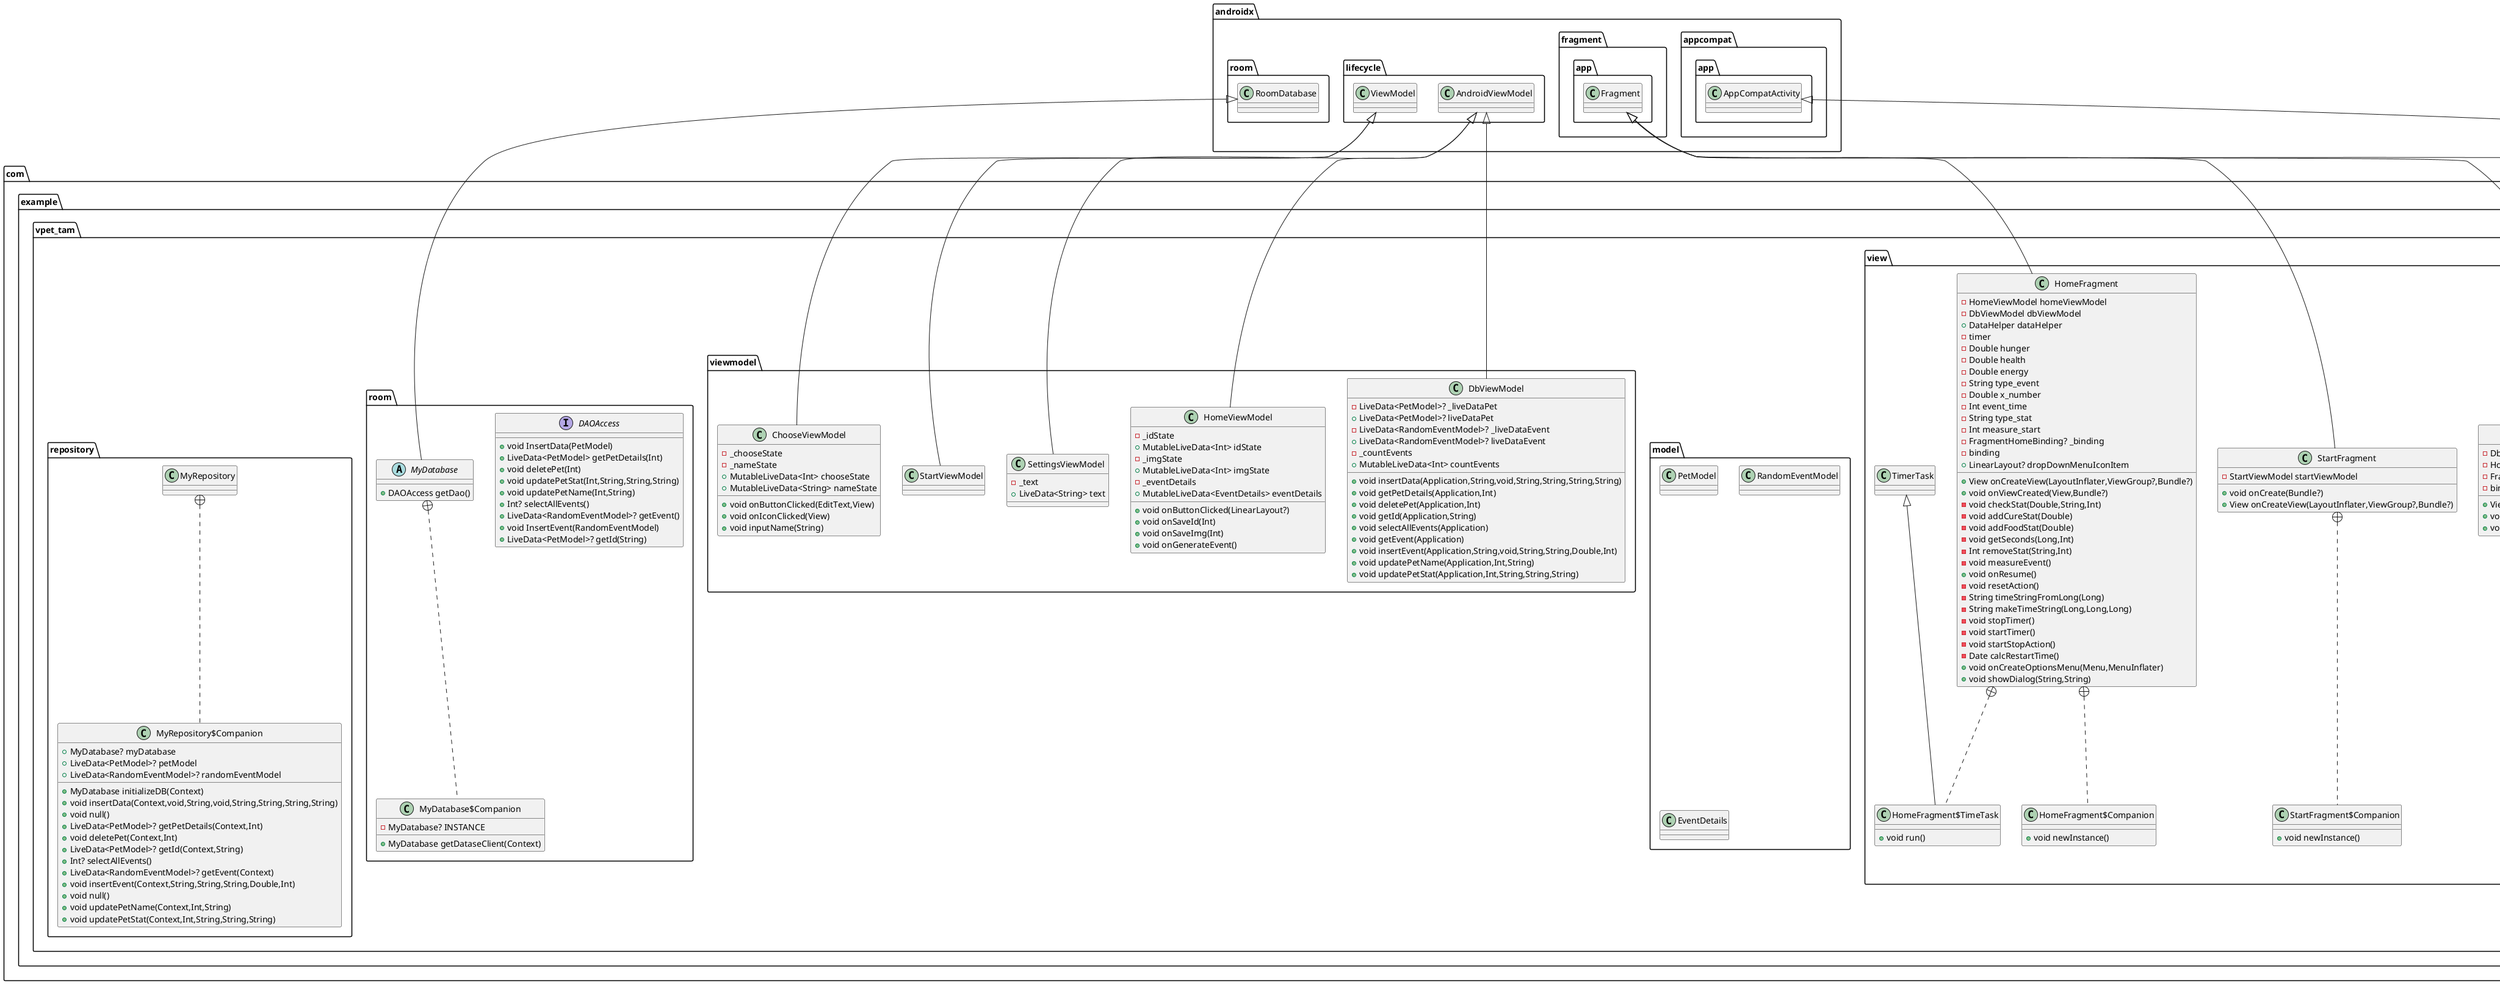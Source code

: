 @startuml
class com.example.vpet_tam.genrandom.DataHelper$Companion {
+  PREF
+  START_TIME_KEY
+  STOP_TIME_KEY
+  COUNTING_KEY
}

class com.example.vpet_tam.genrandom.DataHelper {
- SharedPreferences shPref
-  dateFormat
-  timerCounting
- Date? startTime
- Date? stopTime
+ void null()
+ Date? startTime()
+ void setStartTime(Date?)
+ Date? stopTime()
+ void setStopTime(Date?)
+ Boolean timerCounting()
+ void setTimerCounting(Boolean)
}


class com.example.vpet_tam.view.ChooseFragment$Companion {
+ void newInstance()
}

class com.example.vpet_tam.view.ChooseFragment {
- ChooseViewModel chooseViewModel
- DbViewModel dbViewModel
- HomeViewModel homeViewModel
- FragmentChooseBinding? _binding
- Int image
- String name
- Int id
-  binding
+ View onCreateView(LayoutInflater,ViewGroup?,Bundle?)
+ void onViewCreated(View,Bundle?)
}


class com.example.vpet_tam.view.MainActivity {
- ActivityMainBinding binding
+ void onCreate(Bundle?)
+ void onResume()
+ void onPause()
}


class com.example.vpet_tam.model.PetModel {
}
class com.example.vpet_tam.viewmodel.DbViewModel {
- LiveData<PetModel>? _liveDataPet
+ LiveData<PetModel>? liveDataPet
- LiveData<RandomEventModel>? _liveDataEvent
+ LiveData<RandomEventModel>? liveDataEvent
-  _countEvents
+ MutableLiveData<Int> countEvents
+ void insertData(Application,String,void,String,String,String,String)
+ void getPetDetails(Application,Int)
+ void deletePet(Application,Int)
+ void getId(Application,String)
+ void selectAllEvents(Application)
+ void getEvent(Application)
+ void insertEvent(Application,String,void,String,String,Double,Int)
+ void updatePetName(Application,Int,String)
+ void updatePetStat(Application,Int,String,String,String)
}


class com.example.vpet_tam.view.SettingsFragment$Companion {
+ Int id_check
+ Int save_img
+  flag
+  gen
+  flag_event
+ void newInstance()
}


class com.example.vpet_tam.view.SettingsFragment {
- DbViewModel dbViewModel
- HomeViewModel homeViewModel
- FragmentSettingsBinding? _binding
-  binding
+ View onCreateView(LayoutInflater,ViewGroup?,Bundle?)
+ void onViewCreated(View,Bundle?)
+ void onDestroyView()
}


class com.example.vpet_tam.view.StartFragment$Companion {
+ void newInstance()
}

class com.example.vpet_tam.view.StartFragment {
- StartViewModel startViewModel
+ void onCreate(Bundle?)
+ View onCreateView(LayoutInflater,ViewGroup?,Bundle?)
}


interface com.example.vpet_tam.room.DAOAccess {
+ void InsertData(PetModel)
+ LiveData<PetModel> getPetDetails(Int)
+ void deletePet(Int)
+ void updatePetStat(Int,String,String,String)
+ void updatePetName(Int,String)
+ Int? selectAllEvents()
+ LiveData<RandomEventModel>? getEvent()
+ void InsertEvent(RandomEventModel)
+ LiveData<PetModel>? getId(String)
}

class com.example.vpet_tam.viewmodel.HomeViewModel {
-  _idState
+ MutableLiveData<Int> idState
-  _imgState
+ MutableLiveData<Int> imgState
-  _eventDetails
+ MutableLiveData<EventDetails> eventDetails
+ void onButtonClicked(LinearLayout?)
+ void onSaveId(Int)
+ void onSaveImg(Int)
+ void onGenerateEvent()
}


class com.example.vpet_tam.model.RandomEventModel {
}
class com.example.vpet_tam.viewmodel.SettingsViewModel {
-  _text
+ LiveData<String> text
}

class com.example.vpet_tam.viewmodel.StartViewModel {
}
class com.example.vpet_tam.view.HomeFragment$Companion {
+ void newInstance()
}

class com.example.vpet_tam.view.HomeFragment$TimeTask {
+ void run()
}

class com.example.vpet_tam.view.HomeFragment {
- HomeViewModel homeViewModel
- DbViewModel dbViewModel
+ DataHelper dataHelper
-  timer
- Double hunger
- Double health
- Double energy
- String type_event
- Double x_number
- Int event_time
- String type_stat
- Int measure_start
- FragmentHomeBinding? _binding
-  binding
+ LinearLayout? dropDownMenuIconItem
+ View onCreateView(LayoutInflater,ViewGroup?,Bundle?)
+ void onViewCreated(View,Bundle?)
- void checkStat(Double,String,Int)
- void addCureStat(Double)
- void addFoodStat(Double)
- void getSeconds(Long,Int)
- Int removeStat(String,Int)
- void measureEvent()
+ void onResume()
- void resetAction()
- String timeStringFromLong(Long)
- String makeTimeString(Long,Long,Long)
- void stopTimer()
- void startTimer()
- void startStopAction()
- Date calcRestartTime()
+ void onCreateOptionsMenu(Menu,MenuInflater)
+ void showDialog(String,String)
}


class com.example.vpet_tam.viewmodel.ChooseViewModel {
-  _chooseState
-  _nameState
+ MutableLiveData<Int> chooseState
+ MutableLiveData<String> nameState
+ void onButtonClicked(EditText,View)
+ void onIconClicked(View)
+ void inputName(String)
}


class com.example.vpet_tam.model.EventDetails {
}
class com.example.vpet_tam.repository.MyRepository$Companion {
+ MyDatabase? myDatabase
+ LiveData<PetModel>? petModel
+ LiveData<RandomEventModel>? randomEventModel
+ MyDatabase initializeDB(Context)
+ void insertData(Context,void,String,void,String,String,String,String)
+ void null()
+ LiveData<PetModel>? getPetDetails(Context,Int)
+ void deletePet(Context,Int)
+ LiveData<PetModel>? getId(Context,String)
+ Int? selectAllEvents()
+ LiveData<RandomEventModel>? getEvent(Context)
+ void insertEvent(Context,String,String,String,Double,Int)
+ void null()
+ void updatePetName(Context,Int,String)
+ void updatePetStat(Context,Int,String,String,String)
}


class com.example.vpet_tam.repository.MyRepository {
}
class com.example.vpet_tam.room.MyDatabase$Companion {
- MyDatabase? INSTANCE
+ MyDatabase getDataseClient(Context)
}


abstract class com.example.vpet_tam.room.MyDatabase {
+ DAOAccess getDao()
}



com.example.vpet_tam.genrandom.DataHelper +.. com.example.vpet_tam.genrandom.DataHelper$Companion
com.example.vpet_tam.view.ChooseFragment +.. com.example.vpet_tam.view.ChooseFragment$Companion
androidx.fragment.app.Fragment <|-- com.example.vpet_tam.view.ChooseFragment
androidx.appcompat.app.AppCompatActivity <|-- com.example.vpet_tam.view.MainActivity
androidx.lifecycle.AndroidViewModel <|-- com.example.vpet_tam.viewmodel.DbViewModel
com.example.vpet_tam.view.SettingsFragment +.. com.example.vpet_tam.view.SettingsFragment$Companion
androidx.fragment.app.Fragment <|-- com.example.vpet_tam.view.SettingsFragment
com.example.vpet_tam.view.StartFragment +.. com.example.vpet_tam.view.StartFragment$Companion
androidx.fragment.app.Fragment <|-- com.example.vpet_tam.view.StartFragment
androidx.lifecycle.AndroidViewModel <|-- com.example.vpet_tam.viewmodel.HomeViewModel
androidx.lifecycle.AndroidViewModel <|-- com.example.vpet_tam.viewmodel.SettingsViewModel
androidx.lifecycle.ViewModel <|-- com.example.vpet_tam.viewmodel.StartViewModel
com.example.vpet_tam.view.HomeFragment +.. com.example.vpet_tam.view.HomeFragment$Companion
com.example.vpet_tam.view.HomeFragment +.. com.example.vpet_tam.view.HomeFragment$TimeTask
com.example.vpet_tam.view.TimerTask <|-- com.example.vpet_tam.view.HomeFragment$TimeTask
androidx.fragment.app.Fragment <|-- com.example.vpet_tam.view.HomeFragment
androidx.lifecycle.ViewModel <|-- com.example.vpet_tam.viewmodel.ChooseViewModel
com.example.vpet_tam.repository.MyRepository +.. com.example.vpet_tam.repository.MyRepository$Companion
com.example.vpet_tam.room.MyDatabase +.. com.example.vpet_tam.room.MyDatabase$Companion
androidx.room.RoomDatabase <|-- com.example.vpet_tam.room.MyDatabase
@enduml